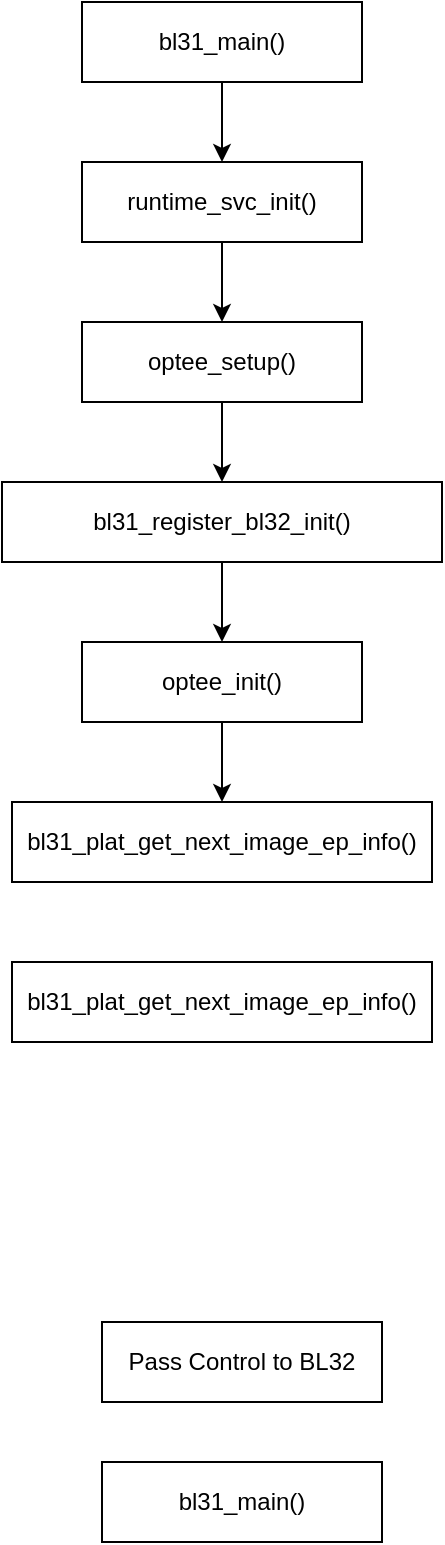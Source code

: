 <mxfile version="21.0.2" type="github">
  <diagram name="第 1 页" id="QRHOZtYr4ums3x9W75fd">
    <mxGraphModel dx="1136" dy="599" grid="1" gridSize="10" guides="1" tooltips="1" connect="1" arrows="1" fold="1" page="1" pageScale="1" pageWidth="2339" pageHeight="3300" math="0" shadow="0">
      <root>
        <mxCell id="0" />
        <mxCell id="1" parent="0" />
        <mxCell id="-8niDaf6iG7CoXGXTIaE-11" style="edgeStyle=orthogonalEdgeStyle;rounded=0;orthogonalLoop=1;jettySize=auto;html=1;exitX=0.5;exitY=1;exitDx=0;exitDy=0;entryX=0.5;entryY=0;entryDx=0;entryDy=0;" edge="1" parent="1" source="-8niDaf6iG7CoXGXTIaE-1">
          <mxGeometry relative="1" as="geometry">
            <mxPoint x="510" y="560" as="targetPoint" />
          </mxGeometry>
        </mxCell>
        <mxCell id="-8niDaf6iG7CoXGXTIaE-1" value="bl31_register_bl32_init()" style="rounded=0;whiteSpace=wrap;html=1;" vertex="1" parent="1">
          <mxGeometry x="400" y="480" width="220" height="40" as="geometry" />
        </mxCell>
        <mxCell id="-8niDaf6iG7CoXGXTIaE-2" value="bl31_main()" style="rounded=0;whiteSpace=wrap;html=1;" vertex="1" parent="1">
          <mxGeometry x="450" y="970" width="140" height="40" as="geometry" />
        </mxCell>
        <mxCell id="-8niDaf6iG7CoXGXTIaE-7" value="Pass Control to BL32" style="rounded=0;whiteSpace=wrap;html=1;" vertex="1" parent="1">
          <mxGeometry x="450" y="900" width="140" height="40" as="geometry" />
        </mxCell>
        <mxCell id="-8niDaf6iG7CoXGXTIaE-14" style="edgeStyle=orthogonalEdgeStyle;rounded=0;orthogonalLoop=1;jettySize=auto;html=1;exitX=0.5;exitY=1;exitDx=0;exitDy=0;entryX=0.5;entryY=0;entryDx=0;entryDy=0;" edge="1" parent="1" source="-8niDaf6iG7CoXGXTIaE-12" target="-8niDaf6iG7CoXGXTIaE-13">
          <mxGeometry relative="1" as="geometry" />
        </mxCell>
        <mxCell id="-8niDaf6iG7CoXGXTIaE-12" value="bl31_main()" style="rounded=0;whiteSpace=wrap;html=1;" vertex="1" parent="1">
          <mxGeometry x="440" y="240" width="140" height="40" as="geometry" />
        </mxCell>
        <mxCell id="-8niDaf6iG7CoXGXTIaE-20" style="edgeStyle=orthogonalEdgeStyle;rounded=0;orthogonalLoop=1;jettySize=auto;html=1;exitX=0.5;exitY=1;exitDx=0;exitDy=0;entryX=0.5;entryY=0;entryDx=0;entryDy=0;" edge="1" parent="1" source="-8niDaf6iG7CoXGXTIaE-13" target="-8niDaf6iG7CoXGXTIaE-18">
          <mxGeometry relative="1" as="geometry" />
        </mxCell>
        <mxCell id="-8niDaf6iG7CoXGXTIaE-13" value="runtime_svc_init()" style="rounded=0;whiteSpace=wrap;html=1;" vertex="1" parent="1">
          <mxGeometry x="440" y="320" width="140" height="40" as="geometry" />
        </mxCell>
        <mxCell id="-8niDaf6iG7CoXGXTIaE-22" style="edgeStyle=orthogonalEdgeStyle;rounded=0;orthogonalLoop=1;jettySize=auto;html=1;exitX=0.5;exitY=1;exitDx=0;exitDy=0;entryX=0.5;entryY=0;entryDx=0;entryDy=0;" edge="1" parent="1" source="-8niDaf6iG7CoXGXTIaE-17" target="-8niDaf6iG7CoXGXTIaE-21">
          <mxGeometry relative="1" as="geometry" />
        </mxCell>
        <mxCell id="-8niDaf6iG7CoXGXTIaE-17" value="optee_init()" style="rounded=0;whiteSpace=wrap;html=1;" vertex="1" parent="1">
          <mxGeometry x="440" y="560" width="140" height="40" as="geometry" />
        </mxCell>
        <mxCell id="-8niDaf6iG7CoXGXTIaE-19" style="edgeStyle=orthogonalEdgeStyle;rounded=0;orthogonalLoop=1;jettySize=auto;html=1;exitX=0.5;exitY=1;exitDx=0;exitDy=0;" edge="1" parent="1" source="-8niDaf6iG7CoXGXTIaE-18" target="-8niDaf6iG7CoXGXTIaE-1">
          <mxGeometry relative="1" as="geometry" />
        </mxCell>
        <mxCell id="-8niDaf6iG7CoXGXTIaE-18" value="optee_setup()" style="rounded=0;whiteSpace=wrap;html=1;" vertex="1" parent="1">
          <mxGeometry x="440" y="400" width="140" height="40" as="geometry" />
        </mxCell>
        <mxCell id="-8niDaf6iG7CoXGXTIaE-21" value="bl31_plat_get_next_image_ep_info()" style="rounded=0;whiteSpace=wrap;html=1;" vertex="1" parent="1">
          <mxGeometry x="405" y="640" width="210" height="40" as="geometry" />
        </mxCell>
        <mxCell id="-8niDaf6iG7CoXGXTIaE-23" value="bl31_plat_get_next_image_ep_info()" style="rounded=0;whiteSpace=wrap;html=1;" vertex="1" parent="1">
          <mxGeometry x="405" y="720" width="210" height="40" as="geometry" />
        </mxCell>
      </root>
    </mxGraphModel>
  </diagram>
</mxfile>
